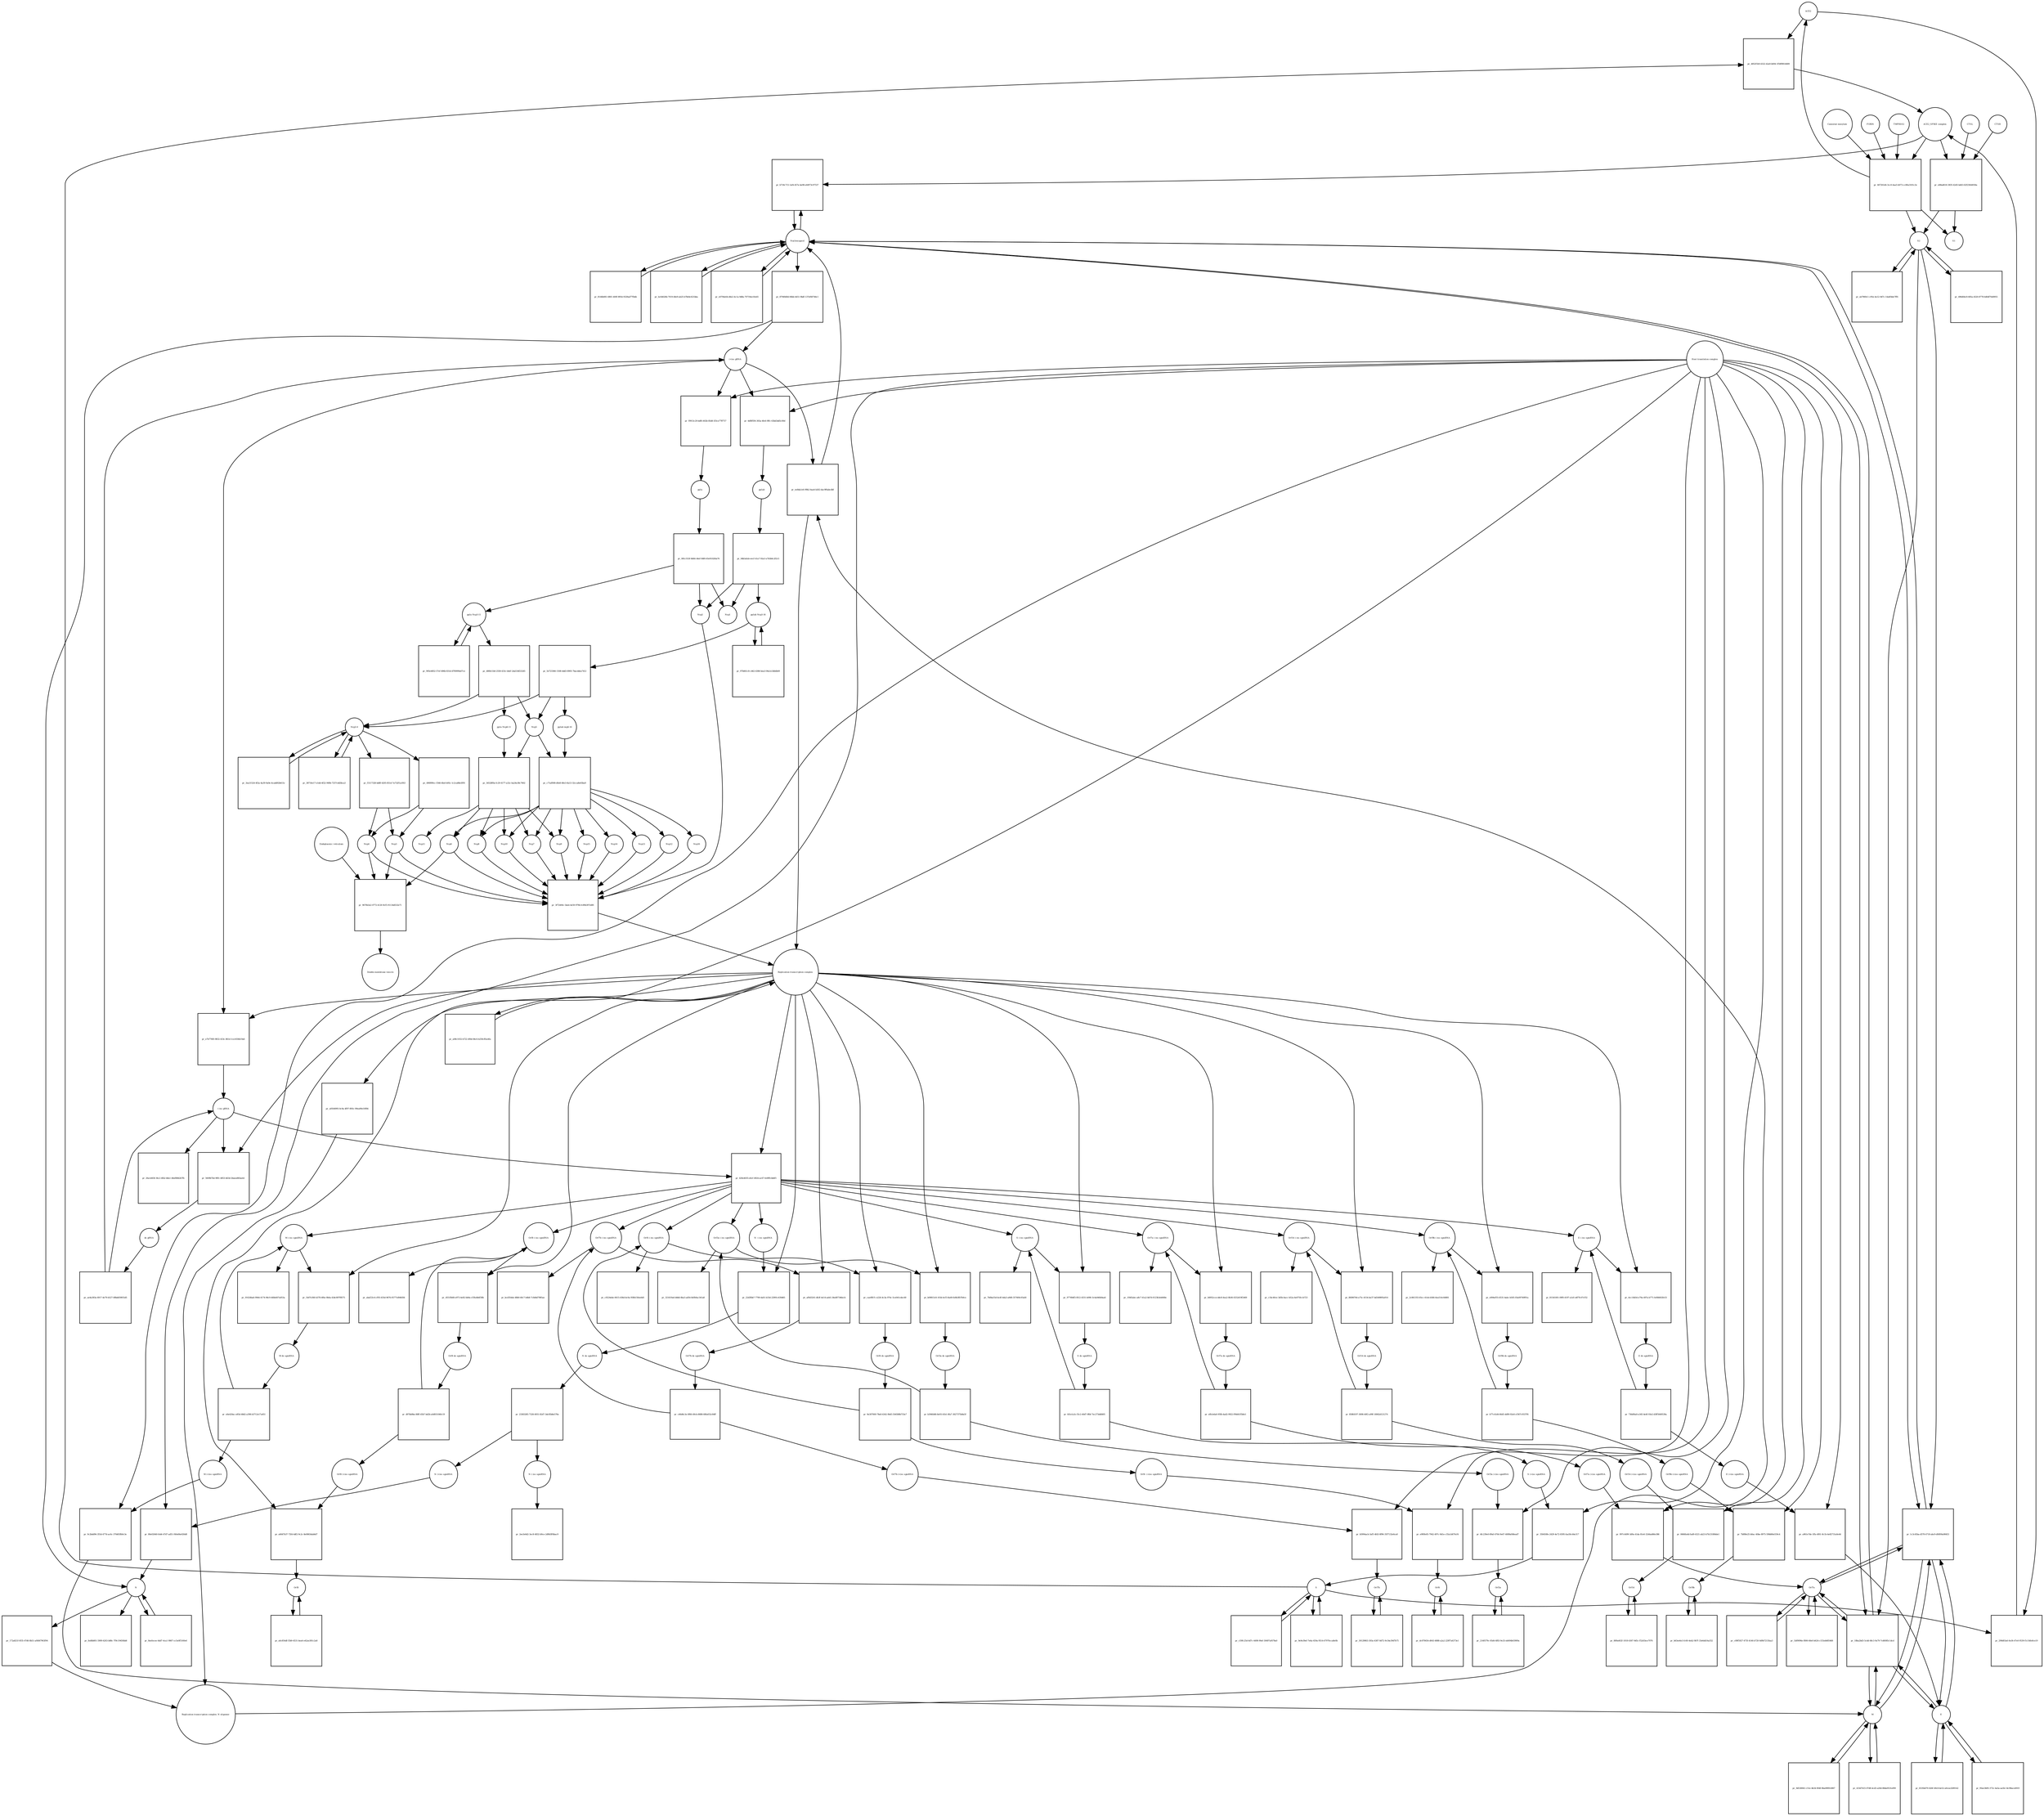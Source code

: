 strict digraph  {
ACE2 [annotation="", bipartite=0, cls=macromolecule, fontsize=4, label=ACE2, shape=circle];
"pr_4852f1b9-4322-42a9-b694-1f58f9814689" [annotation="", bipartite=1, cls=process, fontsize=4, label="pr_4852f1b9-4322-42a9-b694-1f58f9814689", shape=square];
"ACE2_SPIKE complex" [annotation="", bipartite=0, cls=complex, fontsize=4, label="ACE2_SPIKE complex", shape=circle];
S [annotation=urn_miriam_uniprot_P0DTC2, bipartite=0, cls=macromolecule, fontsize=4, label=S, shape=circle];
Nucleocapsid [annotation="urn_miriam_obo.go_GO%3A0019013", bipartite=0, cls=complex, fontsize=4, label=Nucleocapsid, shape=circle];
"pr_b718c715-1af4-457a-be98-efd973c97537" [annotation="", bipartite=1, cls=process, fontsize=4, label="pr_b718c715-1af4-457a-be98-efd973c97537", shape=square];
"pr_e88ad618-3835-42d5-bd43-62f23644936a" [annotation="", bipartite=1, cls=process, fontsize=4, label="pr_e88ad618-3835-42d5-bd43-62f23644936a", shape=square];
S2 [annotation=urn_miriam_interpro_IPR002552, bipartite=0, cls=macromolecule, fontsize=4, label=S2, shape=circle];
CTSB [annotation="", bipartite=0, cls=macromolecule, fontsize=4, label=CTSB, shape=circle];
CTSL [annotation="", bipartite=0, cls=macromolecule, fontsize=4, label=CTSL, shape=circle];
S1 [annotation=urn_miriam_interpro_IPR002551, bipartite=0, cls=macromolecule, fontsize=4, label=S1, shape=circle];
"pr_298d03a6-0e36-47e0-9539-f1c54fe8ce19" [annotation="", bipartite=1, cls=process, fontsize=4, label="pr_298d03a6-0e36-47e0-9539-f1c54fe8ce19", shape=square];
"pr_18ba2bd3-5cdd-48c3-9a79-7cd6085c1dcd" [annotation="", bipartite=1, cls=process, fontsize=4, label="pr_18ba2bd3-5cdd-48c3-9a79-7cd6085c1dcd", shape=square];
E [annotation=urn_miriam_uniprot_P0DTC4, bipartite=0, cls=macromolecule, fontsize=4, label=E, shape=circle];
M [annotation=urn_miriam_uniprot_P0DTC5, bipartite=0, cls=macromolecule, fontsize=4, label=M, shape=circle];
Orf7a [annotation=urn_miriam_uniprot_P0DTC7, bipartite=0, cls=macromolecule, fontsize=4, label=Orf7a, shape=circle];
"pr_87949d0d-06bb-4451-9bdf-137ef60746c1" [annotation="", bipartite=1, cls=process, fontsize=4, label="pr_87949d0d-06bb-4451-9bdf-137ef60746c1", shape=square];
"(+)ss gRNA" [annotation=urn_miriam_refseq_NC_045512, bipartite=0, cls="nucleic acid feature", fontsize=4, label="(+)ss gRNA", shape=circle];
N [annotation=urn_miriam_uniprot_P0DTC9, bipartite=0, cls="macromolecule multimer", fontsize=4, label=N, shape=circle];
"pr_8146b081-6801-400f-8954-9329ad77fb4b" [annotation="", bipartite=1, cls=process, fontsize=4, label="pr_8146b081-6801-400f-8954-9329ad77fb4b", shape=square];
"pr_bc64626b-7019-40e9-ab25-b7b64c621bba" [annotation="", bipartite=1, cls=process, fontsize=4, label="pr_bc64626b-7019-40e9-ab25-b7b64c621bba", shape=square];
"pr_fed6b801-5909-4263-b88c-7f9c19450bb8" [annotation="", bipartite=1, cls=process, fontsize=4, label="pr_fed6b801-5909-4263-b88c-7f9c19450bb8", shape=square];
"pr_8eefecee-4dd7-4ca1-9867-cc5e0f5160e6" [annotation="", bipartite=1, cls=process, fontsize=4, label="pr_8eefecee-4dd7-4ca1-9867-cc5e0f5160e6", shape=square];
"N (+)ss sgmRNA" [annotation=urn_miriam_ncbigene_43740575, bipartite=0, cls="nucleic acid feature", fontsize=4, label="N (+)ss sgmRNA", shape=circle];
"pr_80e02640-feb6-47d7-ad51-f40e84e026d8" [annotation="", bipartite=1, cls=process, fontsize=4, label="pr_80e02640-feb6-47d7-ad51-f40e84e026d8", shape=square];
"Host translation complex" [annotation="urn_miriam_obo.go_GO%3A0070992", bipartite=0, cls=complex, fontsize=4, label="Host translation complex", shape=circle];
"pr_e0704e64-d6e2-4c1a-9d8a-70719ee10e45" [annotation="", bipartite=1, cls=process, fontsize=4, label="pr_e0704e64-d6e2-4c1a-9d8a-70719ee10e45", shape=square];
"pr_667261d4-3cc0-4aa5-b073-cc80a3181c3e" [annotation="", bipartite=1, cls=process, fontsize=4, label="pr_667261d4-3cc0-4aa5-b073-cc80a3181c3e", shape=square];
FURIN [annotation="", bipartite=0, cls=macromolecule, fontsize=4, label=FURIN, shape=circle];
TMPRSS2 [annotation="", bipartite=0, cls=macromolecule, fontsize=4, label=TMPRSS2, shape=circle];
"Camostat mesylate" [annotation="urn_miriam_pubchem.compound_2536", bipartite=0, cls="simple chemical", fontsize=4, label="Camostat mesylate", shape=circle];
"pr_496d64c8-685a-4520-8778-6d0df76d0955" [annotation="", bipartite=1, cls=process, fontsize=4, label="pr_496d64c8-685a-4520-8778-6d0df76d0955", shape=square];
"Replication transcription complex_N oligomer" [annotation="", bipartite=0, cls=complex, fontsize=4, label="Replication transcription complex_N oligomer", shape=circle];
"pr_ee8da1e6-99b2-4aa4-b262-dac9f6abcdbf" [annotation="", bipartite=1, cls=process, fontsize=4, label="pr_ee8da1e6-99b2-4aa4-b262-dac9f6abcdbf", shape=square];
"Replication transcription complex" [annotation="", bipartite=0, cls=complex, fontsize=4, label="Replication transcription complex", shape=circle];
"pr_1c3c45ba-d578-4718-abc9-df4f00a98453" [annotation="", bipartite=1, cls=process, fontsize=4, label="pr_1c3c45ba-d578-4718-abc9-df4f00a98453", shape=square];
"pr_ab7969c1-c95e-4e12-9d7c-14a6f4de7ff6" [annotation="", bipartite=1, cls=process, fontsize=4, label="pr_ab7969c1-c95e-4e12-9d7c-14a6f4de7ff6", shape=square];
"pp1a Nsp3-11" [annotation=urn_miriam_uniprot_P0DTC1, bipartite=0, cls=macromolecule, fontsize=4, label="pp1a Nsp3-11", shape=circle];
"pr_480b11b6-2558-433c-b4ef-2da534f23245" [annotation="", bipartite=1, cls=process, fontsize=4, label="pr_480b11b6-2558-433c-b4ef-2da534f23245", shape=square];
"pp1a Nsp6-11" [annotation=urn_miriam_uniprot_P0DTC1, bipartite=0, cls=macromolecule, fontsize=4, label="pp1a Nsp6-11", shape=circle];
"Nsp3-4" [annotation="urn_miriam_ncbiprotein_YP_009725299|urn_miriam_ncbiprotein_YP_009725300", bipartite=0, cls=macromolecule, fontsize=4, label="Nsp3-4", shape=circle];
Nsp5 [annotation=urn_miriam_ncbiprotein_YP_009725301, bipartite=0, cls="macromolecule multimer", fontsize=4, label=Nsp5, shape=circle];
"Endoplasmic reticulum" [annotation="urn_miriam_obo.go_GO%3A0005783", bipartite=0, cls=complex, fontsize=4, label="Endoplasmic reticulum", shape=circle];
"pr_9670b3e2-0772-4120-9cf5-91134d532e71" [annotation="", bipartite=1, cls=process, fontsize=4, label="pr_9670b3e2-0772-4120-9cf5-91134d532e71", shape=square];
"Double-membrane vesicle" [annotation="urn_miriam_obo.go_GO%3A0039718", bipartite=0, cls=complex, fontsize=4, label="Double-membrane vesicle", shape=circle];
Nsp4 [annotation=urn_miriam_ncbiprotein_YP_009725300, bipartite=0, cls=macromolecule, fontsize=4, label=Nsp4, shape=circle];
Nsp3 [annotation=urn_miriam_ncbiprotein_YP_009725299, bipartite=0, cls=macromolecule, fontsize=4, label=Nsp3, shape=circle];
Nsp6 [annotation=urn_miriam_ncbiprotein_YP_009725302, bipartite=0, cls=macromolecule, fontsize=4, label=Nsp6, shape=circle];
"pr_905e4852-57ef-496b-831d-d7f6999a07ce" [annotation="", bipartite=1, cls=process, fontsize=4, label="pr_905e4852-57ef-496b-831d-d7f6999a07ce", shape=square];
"pr_3ea31524-4f2a-4a39-9a9e-4cadd92b615c" [annotation="", bipartite=1, cls=process, fontsize=4, label="pr_3ea31524-4f2a-4a39-9a9e-4cadd92b615c", shape=square];
"pp1ab Nsp3-16" [annotation=urn_miriam_uniprot_P0DTD1, bipartite=0, cls=macromolecule, fontsize=4, label="pp1ab Nsp3-16", shape=circle];
"pr_97b661c8-c462-4386-bea3-06a1e3db4b69" [annotation="", bipartite=1, cls=process, fontsize=4, label="pr_97b661c8-c462-4386-bea3-06a1e3db4b69", shape=square];
"pr_5e723366-1508-4dd3-8905-7bacddea7412" [annotation="", bipartite=1, cls=process, fontsize=4, label="pr_5e723366-1508-4dd3-8905-7bacddea7412", shape=square];
"pp1ab nsp6-16" [annotation=urn_miriam_uniprot_P0DTD1, bipartite=0, cls=macromolecule, fontsize=4, label="pp1ab nsp6-16", shape=circle];
"pr_9d536941-c51e-4b34-904f-8ba09f814967" [annotation="", bipartite=1, cls=process, fontsize=4, label="pr_9d536941-c51e-4b34-904f-8ba09f814967", shape=square];
"pr_6535b670-626f-49c8-be52-a0cea3289142" [annotation="", bipartite=1, cls=process, fontsize=4, label="pr_6535b670-626f-49c8-be52-a0cea3289142", shape=square];
"pr_9e9e39ef-7e6a-459a-9514-67970cca8e0b" [annotation="", bipartite=1, cls=process, fontsize=4, label="pr_9e9e39ef-7e6a-459a-9514-67970cca8e0b", shape=square];
"pr_433d7415-07d8-4cd3-a20d-88da9531ef09" [annotation="", bipartite=1, cls=process, fontsize=4, label="pr_433d7415-07d8-4cd3-a20d-88da9531ef09", shape=square];
"pr_95ee3b95-373c-4a5a-aa5b-14c98ace4919" [annotation="", bipartite=1, cls=process, fontsize=4, label="pr_95ee3b95-373c-4a5a-aa5b-14c98ace4919", shape=square];
"pr_c59fc25d-6d7c-4498-90ef-30497af478a0" [annotation="", bipartite=1, cls=process, fontsize=4, label="pr_c59fc25d-6d7c-4498-90ef-30497af478a0", shape=square];
"pr_c89f5927-475f-4146-b720-0d9b7215faa3" [annotation="", bipartite=1, cls=process, fontsize=4, label="pr_c89f5927-475f-4146-b720-0d9b7215faa3", shape=square];
Orf6 [annotation=urn_miriam_uniprot_P0DTC6, bipartite=0, cls=macromolecule, fontsize=4, label=Orf6, shape=circle];
"pr_dc678454-d043-4888-a2a2-229f7a4373e1" [annotation="", bipartite=1, cls=process, fontsize=4, label="pr_dc678454-d043-4888-a2a2-229f7a4373e1", shape=square];
Orf3a [annotation=urn_miriam_uniprot_P0DTC3, bipartite=0, cls=macromolecule, fontsize=4, label=Orf3a, shape=circle];
"pr_2140579c-05d4-4f83-9e33-eb004b03909a" [annotation="", bipartite=1, cls=process, fontsize=4, label="pr_2140579c-05d4-4f83-9e33-eb004b03909a", shape=square];
Orf8 [annotation=urn_miriam_uniprot_P0DTC8, bipartite=0, cls=macromolecule, fontsize=4, label=Orf8, shape=circle];
"pr_a6c854df-f3b9-4531-bea4-e42ae381c2a8" [annotation="", bipartite=1, cls=process, fontsize=4, label="pr_a6c854df-f3b9-4531-bea4-e42ae381c2a8", shape=square];
Orf9b [annotation=urn_miriam_uniprot_P0DTD2, bipartite=0, cls=macromolecule, fontsize=4, label=Orf9b, shape=circle];
"pr_b63ee6e3-fc60-4eb2-9b7f-33e6dd14a552" [annotation="", bipartite=1, cls=process, fontsize=4, label="pr_b63ee6e3-fc60-4eb2-9b7f-33e6dd14a552", shape=square];
Orf14 [annotation=urn_miriam_uniprot_P0DTD3, bipartite=0, cls=macromolecule, fontsize=4, label=Orf14, shape=circle];
"pr_889a402f-1018-4367-9d5c-f52d1bce7076" [annotation="", bipartite=1, cls=process, fontsize=4, label="pr_889a402f-1018-4367-9d5c-f52d1bce7076", shape=square];
Orf7b [annotation=urn_miriam_uniprot_P0DTD8, bipartite=0, cls=macromolecule, fontsize=4, label=Orf7b, shape=circle];
"pr_30129863-303a-4387-8d72-9c54e39d7b75" [annotation="", bipartite=1, cls=process, fontsize=4, label="pr_30129863-303a-4387-8d72-9c54e39d7b75", shape=square];
"pr_1bf9096e-f806-40e0-b624-c155eb685468" [annotation="", bipartite=1, cls=process, fontsize=4, label="pr_1bf9096e-f806-40e0-b624-c155eb685468", shape=square];
"M (+)ss sgmRNA" [annotation="", bipartite=0, cls="nucleic acid feature", fontsize=4, label="M (+)ss sgmRNA", shape=circle];
"pr_9c2bdd94-355d-477d-ac6c-370d03fb0c3e" [annotation="", bipartite=1, cls=process, fontsize=4, label="pr_9c2bdd94-355d-477d-ac6c-370d03fb0c3e", shape=square];
"E (+)ss sgmRNA" [annotation="", bipartite=0, cls="nucleic acid feature", fontsize=4, label="E (+)ss sgmRNA", shape=circle];
"pr_a961e7de-1ffa-4f61-8c1b-4e82731a0e44" [annotation="", bipartite=1, cls=process, fontsize=4, label="pr_a961e7de-1ffa-4f61-8c1b-4e82731a0e44", shape=square];
"S (+)ss sgmRNA" [annotation="", bipartite=0, cls="nucleic acid feature", fontsize=4, label="S (+)ss sgmRNA", shape=circle];
"pr_350450fe-2429-4e72-8395-faa50c44e317" [annotation="", bipartite=1, cls=process, fontsize=4, label="pr_350450fe-2429-4e72-8395-faa50c44e317", shape=square];
"Orf7a (+)ss sgmRNA" [annotation="", bipartite=0, cls="nucleic acid feature", fontsize=4, label="Orf7a (+)ss sgmRNA", shape=circle];
"pr_997c4499-3d9a-41da-81e6-3244ad66e386" [annotation="", bipartite=1, cls=process, fontsize=4, label="pr_997c4499-3d9a-41da-81e6-3244ad66e386", shape=square];
"Orf6  (+)ss sgmRNA" [annotation="", bipartite=0, cls="nucleic acid feature", fontsize=4, label="Orf6  (+)ss sgmRNA", shape=circle];
"pr_e9f0fe05-7942-497c-9d1e-c55a1d470cf4" [annotation="", bipartite=1, cls=process, fontsize=4, label="pr_e9f0fe05-7942-497c-9d1e-c55a1d470cf4", shape=square];
"Orf3a (+)ss sgmRNA" [annotation="", bipartite=0, cls="nucleic acid feature", fontsize=4, label="Orf3a (+)ss sgmRNA", shape=circle];
"pr_4fc239e0-89af-4764-9e47-4089af48ead7" [annotation="", bipartite=1, cls=process, fontsize=4, label="pr_4fc239e0-89af-4764-9e47-4089af48ead7", shape=square];
"Orf8 (+)ss sgmRNA" [annotation="", bipartite=0, cls="nucleic acid feature", fontsize=4, label="Orf8 (+)ss sgmRNA", shape=circle];
"pr_a6647b37-72fd-4df2-9c2c-8e0863dab6d7" [annotation="", bipartite=1, cls=process, fontsize=4, label="pr_a6647b37-72fd-4df2-9c2c-8e0863dab6d7", shape=square];
"Orf9b (+)ss sgmRNA" [annotation="", bipartite=0, cls="nucleic acid feature", fontsize=4, label="Orf9b (+)ss sgmRNA", shape=circle];
"pr_7bf88e25-b0ac-40be-8975-598d66e559c4" [annotation="", bipartite=1, cls=process, fontsize=4, label="pr_7bf88e25-b0ac-40be-8975-598d66e559c4", shape=square];
"Orf14 (+)ss sgmRNA" [annotation="", bipartite=0, cls="nucleic acid feature", fontsize=4, label="Orf14 (+)ss sgmRNA", shape=circle];
"pr_0666fa4d-fad9-4321-ab23-b7b131884de1" [annotation="", bipartite=1, cls=process, fontsize=4, label="pr_0666fa4d-fad9-4321-ab23-b7b131884de1", shape=square];
"Orf7b (+)ss sgmRNA" [annotation="", bipartite=0, cls="nucleic acid feature", fontsize=4, label="Orf7b (+)ss sgmRNA", shape=circle];
"pr_b5994acb-3af5-4fd3-8f96-35f7132e6ca0" [annotation="", bipartite=1, cls=process, fontsize=4, label="pr_b5994acb-3af5-4fd3-8f96-35f7132e6ca0", shape=square];
"(-)ss gRNA" [annotation=urn_miriam_refseq_NC_045512, bipartite=0, cls="nucleic acid feature", fontsize=4, label="(-)ss gRNA", shape=circle];
"pr_26a1d458-36c2-4fb2-b8a1-46ef8842b7fb" [annotation="", bipartite=1, cls=process, fontsize=4, label="pr_26a1d458-36c2-4fb2-b8a1-46ef8842b7fb", shape=square];
"pr_172a821f-0f35-47d6-8b51-af4847963f94" [annotation="", bipartite=1, cls=process, fontsize=4, label="pr_172a821f-0f35-47d6-8b51-af4847963f94", shape=square];
"pr_e7b776f0-9832-433c-861d-1ce1656b19a6" [annotation="", bipartite=1, cls=process, fontsize=4, label="pr_e7b776f0-9832-433c-861d-1ce1656b19a6", shape=square];
"M (-)ss sgmRNA" [annotation=urn_miriam_ncbigene_43740571, bipartite=0, cls="nucleic acid feature", fontsize=4, label="M (-)ss sgmRNA", shape=circle];
"pr_91624ba6-9944-4174-96c9-468e607a053a" [annotation="", bipartite=1, cls=process, fontsize=4, label="pr_91624ba6-9944-4174-96c9-468e607a053a", shape=square];
"E (-)ss sgmRNA" [annotation=urn_miriam_ncbigene_43740570, bipartite=0, cls="nucleic acid feature", fontsize=4, label="E (-)ss sgmRNA", shape=circle];
"pr_81541001-09f0-4197-a1ef-e4f7fc07cf52" [annotation="", bipartite=1, cls=process, fontsize=4, label="pr_81541001-09f0-4197-a1ef-e4f7fc07cf52", shape=square];
"S (-)ss sgmRNA" [annotation="", bipartite=0, cls="nucleic acid feature", fontsize=4, label="S (-)ss sgmRNA", shape=circle];
"pr_7b0ba55d-bcdf-4da3-a968-357400c93afd" [annotation="", bipartite=1, cls=process, fontsize=4, label="pr_7b0ba55d-bcdf-4da3-a968-357400c93afd", shape=square];
"Orf7a (-)ss sgmRNA" [annotation="", bipartite=0, cls="nucleic acid feature", fontsize=4, label="Orf7a (-)ss sgmRNA", shape=circle];
"pr_1f465abc-a8c7-41a2-bb7d-0123b3eb068e" [annotation="", bipartite=1, cls=process, fontsize=4, label="pr_1f465abc-a8c7-41a2-bb7d-0123b3eb068e", shape=square];
"Orf6 (-)ss sgmRNA" [annotation="", bipartite=0, cls="nucleic acid feature", fontsize=4, label="Orf6 (-)ss sgmRNA", shape=circle];
"pr_c9224ebe-0615-436d-bc0a-958b150ee6d1" [annotation="", bipartite=1, cls=process, fontsize=4, label="pr_c9224ebe-0615-436d-bc0a-958b150ee6d1", shape=square];
"Orf3a (-)ss sgmRNA" [annotation="", bipartite=0, cls="nucleic acid feature", fontsize=4, label="Orf3a (-)ss sgmRNA", shape=circle];
"pr_321619a6-b8dd-4ba3-ad54-8efb9ac341a8" [annotation="", bipartite=1, cls=process, fontsize=4, label="pr_321619a6-b8dd-4ba3-ad54-8efb9ac341a8", shape=square];
"Orf8 (-)ss sgmRNA" [annotation="", bipartite=0, cls="nucleic acid feature", fontsize=4, label="Orf8 (-)ss sgmRNA", shape=circle];
"pr_abaf23c4-cf93-435d-9676-05771d94fd56" [annotation="", bipartite=1, cls=process, fontsize=4, label="pr_abaf23c4-cf93-435d-9676-05771d94fd56", shape=square];
"Orf9b (-)ss sgmRNA" [annotation="", bipartite=0, cls="nucleic acid feature", fontsize=4, label="Orf9b (-)ss sgmRNA", shape=circle];
"pr_2c861355-65cc-41eb-b566-6ea514c64881" [annotation="", bipartite=1, cls=process, fontsize=4, label="pr_2c861355-65cc-41eb-b566-6ea514c64881", shape=square];
"Orf14 (-)ss sgmRNA" [annotation="", bipartite=0, cls="nucleic acid feature", fontsize=4, label="Orf14 (-)ss sgmRNA", shape=circle];
"pr_c1bc40ce-3d5b-4acc-b52a-6e075fccb723" [annotation="", bipartite=1, cls=process, fontsize=4, label="pr_c1bc40ce-3d5b-4acc-b52a-6e075fccb723", shape=square];
"Orf7b (-)ss sgmRNA" [annotation="", bipartite=0, cls="nucleic acid feature", fontsize=4, label="Orf7b (-)ss sgmRNA", shape=circle];
"pr_bcd354de-48b9-40c7-b4b8-7c8d4d7985ae" [annotation="", bipartite=1, cls=process, fontsize=4, label="pr_bcd354de-48b9-40c7-b4b8-7c8d4d7985ae", shape=square];
"pr_5609b7b4-9f81-4853-b63d-2baea883aeb1" [annotation="", bipartite=1, cls=process, fontsize=4, label="pr_5609b7b4-9f81-4853-b63d-2baea883aeb1", shape=square];
"ds gRNA" [annotation=urn_miriam_refseq_NC_045512, bipartite=0, cls="nucleic acid feature", fontsize=4, label="ds gRNA", shape=circle];
"pr_1b07e360-b378-4f6e-9b0a-43dc897f8575" [annotation="", bipartite=1, cls=process, fontsize=4, label="pr_1b07e360-b378-4f6e-9b0a-43dc897f8575", shape=square];
"M ds sgmRNA" [annotation="", bipartite=0, cls="nucleic acid feature", fontsize=4, label="M ds sgmRNA", shape=circle];
"pr_4cc14b54-e79a-497a-b771-fef66602fe53" [annotation="", bipartite=1, cls=process, fontsize=4, label="pr_4cc14b54-e79a-497a-b771-fef66602fe53", shape=square];
"E ds sgmRNA" [annotation="", bipartite=0, cls="nucleic acid feature", fontsize=4, label="E ds sgmRNA", shape=circle];
"pr_97749df3-f612-4331-b090-3c4a046b9aa6" [annotation="", bipartite=1, cls=process, fontsize=4, label="pr_97749df3-f612-4331-b090-3c4a046b9aa6", shape=square];
"S ds sgmRNA" [annotation="", bipartite=0, cls="nucleic acid feature", fontsize=4, label="S ds sgmRNA", shape=circle];
"pr_0d952cce-ddc8-4ea2-8b36-0252d19f2469" [annotation="", bipartite=1, cls=process, fontsize=4, label="pr_0d952cce-ddc8-4ea2-8b36-0252d19f2469", shape=square];
"Orf7a ds sgmRNA" [annotation="", bipartite=0, cls="nucleic acid feature", fontsize=4, label="Orf7a ds sgmRNA", shape=circle];
"pr_cae0fb7c-e226-4c3a-974c-5ce041cdec60" [annotation="", bipartite=1, cls=process, fontsize=4, label="pr_cae0fb7c-e226-4c3a-974c-5ce041cdec60", shape=square];
"Orf6 ds sgmRNA" [annotation="", bipartite=0, cls="nucleic acid feature", fontsize=4, label="Orf6 ds sgmRNA", shape=circle];
"pr_b09815c8-103d-4cf3-8a49-fe8b3fb7b9ce" [annotation="", bipartite=1, cls=process, fontsize=4, label="pr_b09815c8-103d-4cf3-8a49-fe8b3fb7b9ce", shape=square];
"Orf3a ds sgmRNA" [annotation="", bipartite=0, cls="nucleic acid feature", fontsize=4, label="Orf3a ds sgmRNA", shape=circle];
"pr_4551fb68-e973-4e82-bb9a-cf3fa4b6f38b" [annotation="", bipartite=1, cls=process, fontsize=4, label="pr_4551fb68-e973-4e82-bb9a-cf3fa4b6f38b", shape=square];
"Orf8 ds sgmRNA" [annotation="", bipartite=0, cls="nucleic acid feature", fontsize=4, label="Orf8 ds sgmRNA", shape=circle];
"pr_e094ef55-6531-4abc-b505-03a09749f91a" [annotation="", bipartite=1, cls=process, fontsize=4, label="pr_e094ef55-6531-4abc-b505-03a09749f91a", shape=square];
"Orf9b ds sgmRNA" [annotation="", bipartite=0, cls="nucleic acid feature", fontsize=4, label="Orf9b ds sgmRNA", shape=circle];
"pr_8fd96764-a75c-4154-be37-bd349895a914" [annotation="", bipartite=1, cls=process, fontsize=4, label="pr_8fd96764-a75c-4154-be37-bd349895a914", shape=square];
"Orf14 ds sgmRNA" [annotation="", bipartite=0, cls="nucleic acid feature", fontsize=4, label="Orf14 ds sgmRNA", shape=circle];
"pr_af0d3241-db3f-4e14-aeb5-34ed07346ecb" [annotation="", bipartite=1, cls=process, fontsize=4, label="pr_af0d3241-db3f-4e14-aeb5-34ed07346ecb", shape=square];
"Orf7b ds sgmRNA" [annotation="", bipartite=0, cls="nucleic acid feature", fontsize=4, label="Orf7b ds sgmRNA", shape=circle];
"pr_ae4a383a-6917-4e79-b527-08bdd59055d5" [annotation="", bipartite=1, cls=process, fontsize=4, label="pr_ae4a383a-6917-4e79-b527-08bdd59055d5", shape=square];
"pr_e0e420ac-e85d-48d2-a398-b3712e17a451" [annotation="", bipartite=1, cls=process, fontsize=4, label="pr_e0e420ac-e85d-48d2-a398-b3712e17a451", shape=square];
"pr_736df4a0-e345-4e4f-93e2-d3ff5649539a" [annotation="", bipartite=1, cls=process, fontsize=4, label="pr_736df4a0-e345-4e4f-93e2-d3ff5649539a", shape=square];
"pr_fd1e1a3c-f3c2-40d7-9fbf-7ec273ddfd05" [annotation="", bipartite=1, cls=process, fontsize=4, label="pr_fd1e1a3c-f3c2-40d7-9fbf-7ec273ddfd05", shape=square];
"pr_efb1e6a0-95fb-4ad2-9922-f90d41f5bfe1" [annotation="", bipartite=1, cls=process, fontsize=4, label="pr_efb1e6a0-95fb-4ad2-9922-f90d41f5bfe1", shape=square];
"pr_9e307069-78e8-4342-9b45-504588b733e7" [annotation="", bipartite=1, cls=process, fontsize=4, label="pr_9e307069-78e8-4342-9b45-504588b733e7", shape=square];
"pr_b394fd48-8e93-41b1-8fa7-3627375b8a5f" [annotation="", bipartite=1, cls=process, fontsize=4, label="pr_b394fd48-8e93-41b1-8fa7-3627375b8a5f", shape=square];
"pr_d97bb9be-88ff-45b7-bd2b-a0d931040c19" [annotation="", bipartite=1, cls=process, fontsize=4, label="pr_d97bb9be-88ff-45b7-bd2b-a0d931040c19", shape=square];
"pr_b77c41d4-66d5-4d99-92e0-cf367c9337f6" [annotation="", bipartite=1, cls=process, fontsize=4, label="pr_b77c41d4-66d5-4d99-92e0-cf367c9337f6", shape=square];
"pr_858fd197-3698-40f2-a99f-18062d121274" [annotation="", bipartite=1, cls=process, fontsize=4, label="pr_858fd197-3698-40f2-a99f-18062d121274", shape=square];
"pr_c46d6c3e-0f66-49cb-8688-68fa652c84ff" [annotation="", bipartite=1, cls=process, fontsize=4, label="pr_c46d6c3e-0f66-49cb-8688-68fa652c84ff", shape=square];
"N  (-)ss sgmRNA" [annotation=urn_miriam_ncbigene_43740575, bipartite=0, cls="nucleic acid feature", fontsize=4, label="N  (-)ss sgmRNA", shape=circle];
"pr_22d3fbb7-7799-4a01-b33d-22991c439d65" [annotation="", bipartite=1, cls=process, fontsize=4, label="pr_22d3fbb7-7799-4a01-b33d-22991c439d65", shape=square];
"N ds sgmRNA" [annotation="", bipartite=0, cls="nucleic acid feature", fontsize=4, label="N ds sgmRNA", shape=circle];
"pr_23383285-7328-4931-82d7-3dc85b8e576e" [annotation="", bipartite=1, cls=process, fontsize=4, label="pr_23383285-7328-4931-82d7-3dc85b8e576e", shape=square];
"N (-)ss sgmRNA" [annotation="", bipartite=0, cls="nucleic acid feature", fontsize=4, label="N (-)ss sgmRNA", shape=circle];
pp1ab [annotation=urn_miriam_uniprot_P0DTD1, bipartite=0, cls=macromolecule, fontsize=4, label=pp1ab, shape=circle];
"pr_9db3afab-eecf-41a7-92a3-a7b5b6c2f2c5" [annotation="", bipartite=1, cls=process, fontsize=4, label="pr_9db3afab-eecf-41a7-92a3-a7b5b6c2f2c5", shape=square];
Nsp2 [annotation=urn_miriam_ncbiprotein_YP_009725298, bipartite=0, cls=macromolecule, fontsize=4, label=Nsp2, shape=circle];
Nsp1 [annotation=urn_miriam_ncbiprotein_YP_009725297, bipartite=0, cls=macromolecule, fontsize=4, label=Nsp1, shape=circle];
pp1a [annotation=urn_miriam_uniprot_P0DTC1, bipartite=0, cls=macromolecule, fontsize=4, label=pp1a, shape=circle];
"pr_081c553f-8d64-44ef-84f6-65e9102fda76" [annotation="", bipartite=1, cls=process, fontsize=4, label="pr_081c553f-8d64-44ef-84f6-65e9102fda76", shape=square];
"pr_38716e17-e1dd-4f22-949b-7257cdd3bca3" [annotation="", bipartite=1, cls=process, fontsize=4, label="pr_38716e17-e1dd-4f22-949b-7257cdd3bca3", shape=square];
"pr_f3117328-bd8f-4205-851d-7a732f1a1f63" [annotation="", bipartite=1, cls=process, fontsize=4, label="pr_f3117328-bd8f-4205-851d-7a732f1a1f63", shape=square];
"pr_496999cc-f346-4fa0-b95c-1c2ca88e5f95" [annotation="", bipartite=1, cls=process, fontsize=4, label="pr_496999cc-f346-4fa0-b95c-1c2ca88e5f95", shape=square];
"pr_56528f0a-fc29-4177-a32c-ba24e38c7602" [annotation="", bipartite=1, cls=process, fontsize=4, label="pr_56528f0a-fc29-4177-a32c-ba24e38c7602", shape=square];
Nsp7 [annotation=urn_miriam_ncbiprotein_YP_009725303, bipartite=0, cls=macromolecule, fontsize=4, label=Nsp7, shape=circle];
Nsp8 [annotation=urn_miriam_ncbiprotein_YP_009725304, bipartite=0, cls=macromolecule, fontsize=4, label=Nsp8, shape=circle];
Nsp9 [annotation=urn_miriam_ncbiprotein_YP_009725305, bipartite=0, cls=macromolecule, fontsize=4, label=Nsp9, shape=circle];
Nsp10 [annotation=urn_miriam_ncbiprotein_YP_009725306, bipartite=0, cls=macromolecule, fontsize=4, label=Nsp10, shape=circle];
Nsp11 [annotation=urn_miriam_ncbiprotein_YP_009725312, bipartite=0, cls=macromolecule, fontsize=4, label=Nsp11, shape=circle];
"pr_c71af008-d0e8-40e3-8a13-32cca8e65ba9" [annotation="", bipartite=1, cls=process, fontsize=4, label="pr_c71af008-d0e8-40e3-8a13-32cca8e65ba9", shape=square];
Nsp13 [annotation=urn_miriam_ncbiprotein_YP_009725308, bipartite=0, cls=macromolecule, fontsize=4, label=Nsp13, shape=circle];
Nsp12 [annotation=urn_miriam_ncbiprotein_YP_009725307, bipartite=0, cls=macromolecule, fontsize=4, label=Nsp12, shape=circle];
Nsp16 [annotation=urn_miriam_ncbiprotein_YP_009725311, bipartite=0, cls=macromolecule, fontsize=4, label=Nsp16, shape=circle];
Nsp15 [annotation=urn_miriam_ncbiprotein_YP_009725310, bipartite=0, cls=macromolecule, fontsize=4, label=Nsp15, shape=circle];
Nsp14 [annotation=urn_miriam_ncbiprotein_YP_009725309, bipartite=0, cls=macromolecule, fontsize=4, label=Nsp14, shape=circle];
"pr_3f72400c-5da4-4e59-979b-fc89b397e6f6" [annotation="", bipartite=1, cls=process, fontsize=4, label="pr_3f72400c-5da4-4e59-979b-fc89b397e6f6", shape=square];
"pr_f9913c29-bdf6-402b-85d8-5f3ce77ff757" [annotation="", bipartite=1, cls=process, fontsize=4, label="pr_f9913c29-bdf6-402b-85d8-5f3ce77ff757", shape=square];
"pr_4df8f5f4-365a-4fe6-9ffc-63bd3dd5c00d" [annotation="", bipartite=1, cls=process, fontsize=4, label="pr_4df8f5f4-365a-4fe6-9ffc-63bd3dd5c00d", shape=square];
"pr_2ee3e6d2-3ec8-4832-b9ce-2d9b5ff4bac9" [annotation="", bipartite=1, cls=process, fontsize=4, label="pr_2ee3e6d2-3ec8-4832-b9ce-2d9b5ff4bac9", shape=square];
"pr_a08c1032-b722-4f6d-84c6-b250cffee4fa" [annotation="", bipartite=1, cls=process, fontsize=4, label="pr_a08c1032-b722-4f6d-84c6-b250cffee4fa", shape=square];
"pr_a0504995-0c9a-4f97-893c-99ea90e10f84" [annotation="", bipartite=1, cls=process, fontsize=4, label="pr_a0504995-0c9a-4f97-893c-99ea90e10f84", shape=square];
"pr_420e4035-e6cf-4924-ac67-fe0fffcbb6f1" [annotation="", bipartite=1, cls=process, fontsize=4, label="pr_420e4035-e6cf-4924-ac67-fe0fffcbb6f1", shape=square];
ACE2 -> "pr_4852f1b9-4322-42a9-b694-1f58f9814689"  [annotation="", interaction_type=consumption];
ACE2 -> "pr_298d03a6-0e36-47e0-9539-f1c54fe8ce19"  [annotation="", interaction_type=consumption];
"pr_4852f1b9-4322-42a9-b694-1f58f9814689" -> "ACE2_SPIKE complex"  [annotation="", interaction_type=production];
"ACE2_SPIKE complex" -> "pr_b718c715-1af4-457a-be98-efd973c97537"  [annotation="urn_miriam_pubmed_32142651|urn_miriam_pubmed_32094589|urn_miriam_taxonomy_2697049", interaction_type=stimulation];
"ACE2_SPIKE complex" -> "pr_e88ad618-3835-42d5-bd43-62f23644936a"  [annotation="", interaction_type=consumption];
"ACE2_SPIKE complex" -> "pr_667261d4-3cc0-4aa5-b073-cc80a3181c3e"  [annotation="", interaction_type=consumption];
S -> "pr_4852f1b9-4322-42a9-b694-1f58f9814689"  [annotation="", interaction_type=consumption];
S -> "pr_298d03a6-0e36-47e0-9539-f1c54fe8ce19"  [annotation="", interaction_type=consumption];
S -> "pr_9e9e39ef-7e6a-459a-9514-67970cca8e0b"  [annotation="", interaction_type=consumption];
S -> "pr_c59fc25d-6d7c-4498-90ef-30497af478a0"  [annotation="", interaction_type=consumption];
Nucleocapsid -> "pr_b718c715-1af4-457a-be98-efd973c97537"  [annotation="", interaction_type=consumption];
Nucleocapsid -> "pr_18ba2bd3-5cdd-48c3-9a79-7cd6085c1dcd"  [annotation="", interaction_type=consumption];
Nucleocapsid -> "pr_87949d0d-06bb-4451-9bdf-137ef60746c1"  [annotation="", interaction_type=consumption];
Nucleocapsid -> "pr_8146b081-6801-400f-8954-9329ad77fb4b"  [annotation="", interaction_type=consumption];
Nucleocapsid -> "pr_bc64626b-7019-40e9-ab25-b7b64c621bba"  [annotation="", interaction_type=consumption];
Nucleocapsid -> "pr_e0704e64-d6e2-4c1a-9d8a-70719ee10e45"  [annotation="", interaction_type=consumption];
Nucleocapsid -> "pr_1c3c45ba-d578-4718-abc9-df4f00a98453"  [annotation="", interaction_type=consumption];
"pr_b718c715-1af4-457a-be98-efd973c97537" -> Nucleocapsid  [annotation="", interaction_type=production];
"pr_e88ad618-3835-42d5-bd43-62f23644936a" -> S2  [annotation="", interaction_type=production];
"pr_e88ad618-3835-42d5-bd43-62f23644936a" -> S1  [annotation="", interaction_type=production];
S2 -> "pr_18ba2bd3-5cdd-48c3-9a79-7cd6085c1dcd"  [annotation="urn_miriam_pubmed_32142651|urn_miriam_pubmed_32094589|urn_miriam_pubmed_32047258|urn_miriam_taxonomy_2697049", interaction_type=stimulation];
S2 -> "pr_496d64c8-685a-4520-8778-6d0df76d0955"  [annotation="", interaction_type=consumption];
S2 -> "pr_1c3c45ba-d578-4718-abc9-df4f00a98453"  [annotation="urn_miriam_pubmed_32142651|urn_miriam_pubmed_32047258|urn_miriam_taxonomy_2697049", interaction_type=stimulation];
S2 -> "pr_ab7969c1-c95e-4e12-9d7c-14a6f4de7ff6"  [annotation="", interaction_type=consumption];
CTSB -> "pr_e88ad618-3835-42d5-bd43-62f23644936a"  [annotation="urn_miriam_pubmed_32142651|urn_miriam_taxonomy_2697049", interaction_type=catalysis];
CTSL -> "pr_e88ad618-3835-42d5-bd43-62f23644936a"  [annotation="urn_miriam_pubmed_32142651|urn_miriam_taxonomy_2697049", interaction_type=catalysis];
"pr_298d03a6-0e36-47e0-9539-f1c54fe8ce19" -> "ACE2_SPIKE complex"  [annotation="", interaction_type=production];
"pr_18ba2bd3-5cdd-48c3-9a79-7cd6085c1dcd" -> Nucleocapsid  [annotation="", interaction_type=production];
"pr_18ba2bd3-5cdd-48c3-9a79-7cd6085c1dcd" -> E  [annotation="", interaction_type=production];
"pr_18ba2bd3-5cdd-48c3-9a79-7cd6085c1dcd" -> M  [annotation="", interaction_type=production];
"pr_18ba2bd3-5cdd-48c3-9a79-7cd6085c1dcd" -> Orf7a  [annotation="", interaction_type=production];
E -> "pr_18ba2bd3-5cdd-48c3-9a79-7cd6085c1dcd"  [annotation="", interaction_type=consumption];
E -> "pr_1c3c45ba-d578-4718-abc9-df4f00a98453"  [annotation="", interaction_type=consumption];
E -> "pr_6535b670-626f-49c8-be52-a0cea3289142"  [annotation="", interaction_type=consumption];
E -> "pr_95ee3b95-373c-4a5a-aa5b-14c98ace4919"  [annotation="", interaction_type=consumption];
M -> "pr_18ba2bd3-5cdd-48c3-9a79-7cd6085c1dcd"  [annotation="", interaction_type=consumption];
M -> "pr_1c3c45ba-d578-4718-abc9-df4f00a98453"  [annotation="", interaction_type=consumption];
M -> "pr_9d536941-c51e-4b34-904f-8ba09f814967"  [annotation="", interaction_type=consumption];
M -> "pr_433d7415-07d8-4cd3-a20d-88da9531ef09"  [annotation="", interaction_type=consumption];
Orf7a -> "pr_18ba2bd3-5cdd-48c3-9a79-7cd6085c1dcd"  [annotation="", interaction_type=consumption];
Orf7a -> "pr_1c3c45ba-d578-4718-abc9-df4f00a98453"  [annotation="", interaction_type=consumption];
Orf7a -> "pr_c89f5927-475f-4146-b720-0d9b7215faa3"  [annotation="", interaction_type=consumption];
Orf7a -> "pr_1bf9096e-f806-40e0-b624-c155eb685468"  [annotation="", interaction_type=consumption];
"pr_87949d0d-06bb-4451-9bdf-137ef60746c1" -> "(+)ss gRNA"  [annotation="", interaction_type=production];
"pr_87949d0d-06bb-4451-9bdf-137ef60746c1" -> N  [annotation="", interaction_type=production];
"(+)ss gRNA" -> "pr_ee8da1e6-99b2-4aa4-b262-dac9f6abcdbf"  [annotation="", interaction_type=consumption];
"(+)ss gRNA" -> "pr_e7b776f0-9832-433c-861d-1ce1656b19a6"  [annotation="", interaction_type=consumption];
"(+)ss gRNA" -> "pr_f9913c29-bdf6-402b-85d8-5f3ce77ff757"  [annotation="", interaction_type=consumption];
"(+)ss gRNA" -> "pr_4df8f5f4-365a-4fe6-9ffc-63bd3dd5c00d"  [annotation="", interaction_type=consumption];
N -> "pr_fed6b801-5909-4263-b88c-7f9c19450bb8"  [annotation="", interaction_type=consumption];
N -> "pr_8eefecee-4dd7-4ca1-9867-cc5e0f5160e6"  [annotation="", interaction_type=consumption];
N -> "pr_172a821f-0f35-47d6-8b51-af4847963f94"  [annotation="", interaction_type=consumption];
"pr_8146b081-6801-400f-8954-9329ad77fb4b" -> Nucleocapsid  [annotation="", interaction_type=production];
"pr_bc64626b-7019-40e9-ab25-b7b64c621bba" -> Nucleocapsid  [annotation="", interaction_type=production];
"pr_8eefecee-4dd7-4ca1-9867-cc5e0f5160e6" -> N  [annotation="", interaction_type=production];
"N (+)ss sgmRNA" -> "pr_80e02640-feb6-47d7-ad51-f40e84e026d8"  [annotation="", interaction_type=consumption];
"pr_80e02640-feb6-47d7-ad51-f40e84e026d8" -> N  [annotation="", interaction_type=production];
"Host translation complex" -> "pr_80e02640-feb6-47d7-ad51-f40e84e026d8"  [annotation="", interaction_type="necessary stimulation"];
"Host translation complex" -> "pr_9c2bdd94-355d-477d-ac6c-370d03fb0c3e"  [annotation="urn_miriam_pubmed_31226023|urn_miriam_pubmed_27712623", interaction_type="necessary stimulation"];
"Host translation complex" -> "pr_a961e7de-1ffa-4f61-8c1b-4e82731a0e44"  [annotation="urn_miriam_pubmed_31226023|urn_miriam_pubmed_27712623", interaction_type="necessary stimulation"];
"Host translation complex" -> "pr_350450fe-2429-4e72-8395-faa50c44e317"  [annotation="urn_miriam_pubmed_31226023|urn_miriam_pubmed_27712623", interaction_type="necessary stimulation"];
"Host translation complex" -> "pr_997c4499-3d9a-41da-81e6-3244ad66e386"  [annotation="urn_miriam_pubmed_31226023|urn_miriam_pubmed_27712623", interaction_type="necessary stimulation"];
"Host translation complex" -> "pr_e9f0fe05-7942-497c-9d1e-c55a1d470cf4"  [annotation="urn_miriam_pubmed_31226023|urn_miriam_pubmed_27712623", interaction_type="necessary stimulation"];
"Host translation complex" -> "pr_4fc239e0-89af-4764-9e47-4089af48ead7"  [annotation="urn_miriam_pubmed_31226023|urn_miriam_pubmed_27712623", interaction_type="necessary stimulation"];
"Host translation complex" -> "pr_a6647b37-72fd-4df2-9c2c-8e0863dab6d7"  [annotation="urn_miriam_pubmed_31226023|urn_miriam_pubmed_27712623", interaction_type="necessary stimulation"];
"Host translation complex" -> "pr_7bf88e25-b0ac-40be-8975-598d66e559c4"  [annotation="urn_miriam_pubmed_31226023|urn_miriam_pubmed_27712623", interaction_type="necessary stimulation"];
"Host translation complex" -> "pr_0666fa4d-fad9-4321-ab23-b7b131884de1"  [annotation="urn_miriam_pubmed_31226023|urn_miriam_pubmed_27712623", interaction_type="necessary stimulation"];
"Host translation complex" -> "pr_b5994acb-3af5-4fd3-8f96-35f7132e6ca0"  [annotation="urn_miriam_pubmed_31226023|urn_miriam_pubmed_27712623", interaction_type="necessary stimulation"];
"Host translation complex" -> "pr_f9913c29-bdf6-402b-85d8-5f3ce77ff757"  [annotation="urn_miriam_pubmed_31226023|urn_miriam_pubmed_27712623", interaction_type="necessary stimulation"];
"Host translation complex" -> "pr_4df8f5f4-365a-4fe6-9ffc-63bd3dd5c00d"  [annotation="urn_miriam_pubmed_31226023|urn_miriam_pubmed_27712623", interaction_type="necessary stimulation"];
"pr_e0704e64-d6e2-4c1a-9d8a-70719ee10e45" -> Nucleocapsid  [annotation="", interaction_type=production];
"pr_667261d4-3cc0-4aa5-b073-cc80a3181c3e" -> S2  [annotation="", interaction_type=production];
"pr_667261d4-3cc0-4aa5-b073-cc80a3181c3e" -> ACE2  [annotation="", interaction_type=production];
"pr_667261d4-3cc0-4aa5-b073-cc80a3181c3e" -> S1  [annotation="", interaction_type=production];
FURIN -> "pr_667261d4-3cc0-4aa5-b073-cc80a3181c3e"  [annotation="urn_miriam_pubmed_32142651|urn_miriam_pubmed_32362314|urn_miriam_taxonomy_2697049", interaction_type=catalysis];
TMPRSS2 -> "pr_667261d4-3cc0-4aa5-b073-cc80a3181c3e"  [annotation="urn_miriam_pubmed_32142651|urn_miriam_pubmed_32362314|urn_miriam_taxonomy_2697049", interaction_type=catalysis];
"Camostat mesylate" -> "pr_667261d4-3cc0-4aa5-b073-cc80a3181c3e"  [annotation="urn_miriam_pubmed_32142651|urn_miriam_pubmed_32362314|urn_miriam_taxonomy_2697049", interaction_type=inhibition];
"pr_496d64c8-685a-4520-8778-6d0df76d0955" -> S2  [annotation="", interaction_type=production];
"Replication transcription complex_N oligomer" -> "pr_ee8da1e6-99b2-4aa4-b262-dac9f6abcdbf"  [annotation="", interaction_type=consumption];
"pr_ee8da1e6-99b2-4aa4-b262-dac9f6abcdbf" -> Nucleocapsid  [annotation="", interaction_type=production];
"pr_ee8da1e6-99b2-4aa4-b262-dac9f6abcdbf" -> "Replication transcription complex"  [annotation="", interaction_type=production];
"Replication transcription complex" -> "pr_e7b776f0-9832-433c-861d-1ce1656b19a6"  [annotation="urn_miriam_pubmed_22438542|urn_miriam_taxonomy_11142", interaction_type="necessary stimulation"];
"Replication transcription complex" -> "pr_5609b7b4-9f81-4853-b63d-2baea883aeb1"  [annotation="urn_miriam_pubmed_22438542|urn_miriam_taxonomy_11142", interaction_type="necessary stimulation"];
"Replication transcription complex" -> "pr_1b07e360-b378-4f6e-9b0a-43dc897f8575"  [annotation="urn_miriam_pubmed_22438542|urn_miriam_taxonomy_11142", interaction_type="necessary stimulation"];
"Replication transcription complex" -> "pr_4cc14b54-e79a-497a-b771-fef66602fe53"  [annotation="urn_miriam_pubmed_22438542|urn_miriam_pubmed_11142", interaction_type="necessary stimulation"];
"Replication transcription complex" -> "pr_97749df3-f612-4331-b090-3c4a046b9aa6"  [annotation="urn_miriam_pubmed_22438542|urn_miriam_pubmed_11142", interaction_type="necessary stimulation"];
"Replication transcription complex" -> "pr_0d952cce-ddc8-4ea2-8b36-0252d19f2469"  [annotation="urn_miriam_pubmed_22438542|urn_miriam_taxonomy_11142", interaction_type="necessary stimulation"];
"Replication transcription complex" -> "pr_cae0fb7c-e226-4c3a-974c-5ce041cdec60"  [annotation="urn_miriam_pubmed_22438542|urn_miriam_taxonomy_11142", interaction_type="necessary stimulation"];
"Replication transcription complex" -> "pr_b09815c8-103d-4cf3-8a49-fe8b3fb7b9ce"  [annotation="urn_miriam_pubmed_22438542|urn_miriam_taxonomy_11142", interaction_type="necessary stimulation"];
"Replication transcription complex" -> "pr_4551fb68-e973-4e82-bb9a-cf3fa4b6f38b"  [annotation="urn_miriam_pubmed_22438542|urn_miriam_taxonomy_11142", interaction_type="necessary stimulation"];
"Replication transcription complex" -> "pr_e094ef55-6531-4abc-b505-03a09749f91a"  [annotation="urn_miriam_pubmed_22438542|urn_miriam_taxonomy_11142", interaction_type="necessary stimulation"];
"Replication transcription complex" -> "pr_8fd96764-a75c-4154-be37-bd349895a914"  [annotation="urn_miriam_pubmed_22438542|urn_miriam_taxonomy_11142", interaction_type="necessary stimulation"];
"Replication transcription complex" -> "pr_af0d3241-db3f-4e14-aeb5-34ed07346ecb"  [annotation="urn_miriam_pubmed_22438542|urn_miriam_taxonomy_11142", interaction_type="necessary stimulation"];
"Replication transcription complex" -> "pr_22d3fbb7-7799-4a01-b33d-22991c439d65"  [annotation="urn_miriam_pubmed_22438542|urn_miriam_taxonomy_11142", interaction_type="necessary stimulation"];
"Replication transcription complex" -> "pr_a08c1032-b722-4f6d-84c6-b250cffee4fa"  [annotation="", interaction_type=consumption];
"Replication transcription complex" -> "pr_a0504995-0c9a-4f97-893c-99ea90e10f84"  [annotation="", interaction_type=consumption];
"Replication transcription complex" -> "pr_420e4035-e6cf-4924-ac67-fe0fffcbb6f1"  [annotation="urn_miriam_pubmed_8830530|urn_miriam_taxonomy_1138", interaction_type="necessary stimulation"];
"pr_1c3c45ba-d578-4718-abc9-df4f00a98453" -> Nucleocapsid  [annotation="", interaction_type=production];
"pr_1c3c45ba-d578-4718-abc9-df4f00a98453" -> Orf7a  [annotation="", interaction_type=production];
"pr_1c3c45ba-d578-4718-abc9-df4f00a98453" -> E  [annotation="", interaction_type=production];
"pr_1c3c45ba-d578-4718-abc9-df4f00a98453" -> M  [annotation="", interaction_type=production];
"pr_ab7969c1-c95e-4e12-9d7c-14a6f4de7ff6" -> S2  [annotation="", interaction_type=production];
"pp1a Nsp3-11" -> "pr_480b11b6-2558-433c-b4ef-2da534f23245"  [annotation="urn_miriam_pubmed_21203998|urn_miriam_taxonomy_228407|urn_miriam_pubmed_15564471|urn_miriam_taxonomy_228330", interaction_type=catalysis];
"pp1a Nsp3-11" -> "pr_905e4852-57ef-496b-831d-d7f6999a07ce"  [annotation="", interaction_type=consumption];
"pr_480b11b6-2558-433c-b4ef-2da534f23245" -> "pp1a Nsp6-11"  [annotation="", interaction_type=production];
"pr_480b11b6-2558-433c-b4ef-2da534f23245" -> "Nsp3-4"  [annotation="", interaction_type=production];
"pr_480b11b6-2558-433c-b4ef-2da534f23245" -> Nsp5  [annotation="", interaction_type=production];
"pp1a Nsp6-11" -> "pr_56528f0a-fc29-4177-a32c-ba24e38c7602"  [annotation="", interaction_type=consumption];
"Nsp3-4" -> "pr_3ea31524-4f2a-4a39-9a9e-4cadd92b615c"  [annotation="", interaction_type=consumption];
"Nsp3-4" -> "pr_38716e17-e1dd-4f22-949b-7257cdd3bca3"  [annotation="", interaction_type=consumption];
"Nsp3-4" -> "pr_f3117328-bd8f-4205-851d-7a732f1a1f63"  [annotation="urn_miriam_pubmed_15564471|urn_miriam_taxonomy_228330", interaction_type=catalysis];
"Nsp3-4" -> "pr_496999cc-f346-4fa0-b95c-1c2ca88e5f95"  [annotation="urn_miriam_pubmed_15564471|urn_miriam_taxonomy_228330", interaction_type=catalysis];
Nsp5 -> "pr_56528f0a-fc29-4177-a32c-ba24e38c7602"  [annotation="urn_miriam_pubmed_11907209|urn_miriam_taxonomy_11142", interaction_type=catalysis];
Nsp5 -> "pr_c71af008-d0e8-40e3-8a13-32cca8e65ba9"  [annotation="urn_miriam_pubmed_11907209|urn_miriam_taxonomy_11142", interaction_type=catalysis];
"Endoplasmic reticulum" -> "pr_9670b3e2-0772-4120-9cf5-91134d532e71"  [annotation="", interaction_type=consumption];
"pr_9670b3e2-0772-4120-9cf5-91134d532e71" -> "Double-membrane vesicle"  [annotation="", interaction_type=production];
Nsp4 -> "pr_9670b3e2-0772-4120-9cf5-91134d532e71"  [annotation="urn_miriam_pubmed_23943763|urn_miriam_taxonomy_227984", interaction_type=modulation];
Nsp4 -> "pr_3f72400c-5da4-4e59-979b-fc89b397e6f6"  [annotation="", interaction_type=consumption];
Nsp3 -> "pr_9670b3e2-0772-4120-9cf5-91134d532e71"  [annotation="urn_miriam_pubmed_23943763|urn_miriam_taxonomy_227984", interaction_type=modulation];
Nsp3 -> "pr_3f72400c-5da4-4e59-979b-fc89b397e6f6"  [annotation="", interaction_type=consumption];
Nsp6 -> "pr_9670b3e2-0772-4120-9cf5-91134d532e71"  [annotation="urn_miriam_pubmed_23943763|urn_miriam_taxonomy_227984", interaction_type=modulation];
Nsp6 -> "pr_3f72400c-5da4-4e59-979b-fc89b397e6f6"  [annotation="", interaction_type=consumption];
"pr_905e4852-57ef-496b-831d-d7f6999a07ce" -> "pp1a Nsp3-11"  [annotation="", interaction_type=production];
"pr_3ea31524-4f2a-4a39-9a9e-4cadd92b615c" -> "Nsp3-4"  [annotation="", interaction_type=production];
"pp1ab Nsp3-16" -> "pr_97b661c8-c462-4386-bea3-06a1e3db4b69"  [annotation="", interaction_type=consumption];
"pp1ab Nsp3-16" -> "pr_5e723366-1508-4dd3-8905-7bacddea7412"  [annotation="urn_miriam_pubmed_21203998|urn_miriam_taxonomy_228407|urn_miriam_pubmed_15564471|urn_miriam_taxonomy_228330", interaction_type=catalysis];
"pr_97b661c8-c462-4386-bea3-06a1e3db4b69" -> "pp1ab Nsp3-16"  [annotation="", interaction_type=production];
"pr_5e723366-1508-4dd3-8905-7bacddea7412" -> "pp1ab nsp6-16"  [annotation="", interaction_type=production];
"pr_5e723366-1508-4dd3-8905-7bacddea7412" -> Nsp5  [annotation="", interaction_type=production];
"pr_5e723366-1508-4dd3-8905-7bacddea7412" -> "Nsp3-4"  [annotation="", interaction_type=production];
"pp1ab nsp6-16" -> "pr_c71af008-d0e8-40e3-8a13-32cca8e65ba9"  [annotation="", interaction_type=consumption];
"pr_9d536941-c51e-4b34-904f-8ba09f814967" -> M  [annotation="", interaction_type=production];
"pr_6535b670-626f-49c8-be52-a0cea3289142" -> E  [annotation="", interaction_type=production];
"pr_9e9e39ef-7e6a-459a-9514-67970cca8e0b" -> S  [annotation="", interaction_type=production];
"pr_433d7415-07d8-4cd3-a20d-88da9531ef09" -> M  [annotation="", interaction_type=production];
"pr_95ee3b95-373c-4a5a-aa5b-14c98ace4919" -> E  [annotation="", interaction_type=production];
"pr_c59fc25d-6d7c-4498-90ef-30497af478a0" -> S  [annotation="", interaction_type=production];
"pr_c89f5927-475f-4146-b720-0d9b7215faa3" -> Orf7a  [annotation="", interaction_type=production];
Orf6 -> "pr_dc678454-d043-4888-a2a2-229f7a4373e1"  [annotation="", interaction_type=consumption];
"pr_dc678454-d043-4888-a2a2-229f7a4373e1" -> Orf6  [annotation="", interaction_type=production];
Orf3a -> "pr_2140579c-05d4-4f83-9e33-eb004b03909a"  [annotation="", interaction_type=consumption];
"pr_2140579c-05d4-4f83-9e33-eb004b03909a" -> Orf3a  [annotation="", interaction_type=production];
Orf8 -> "pr_a6c854df-f3b9-4531-bea4-e42ae381c2a8"  [annotation="", interaction_type=consumption];
"pr_a6c854df-f3b9-4531-bea4-e42ae381c2a8" -> Orf8  [annotation="", interaction_type=production];
Orf9b -> "pr_b63ee6e3-fc60-4eb2-9b7f-33e6dd14a552"  [annotation="", interaction_type=consumption];
"pr_b63ee6e3-fc60-4eb2-9b7f-33e6dd14a552" -> Orf9b  [annotation="", interaction_type=production];
Orf14 -> "pr_889a402f-1018-4367-9d5c-f52d1bce7076"  [annotation="", interaction_type=consumption];
"pr_889a402f-1018-4367-9d5c-f52d1bce7076" -> Orf14  [annotation="", interaction_type=production];
Orf7b -> "pr_30129863-303a-4387-8d72-9c54e39d7b75"  [annotation="", interaction_type=consumption];
"pr_30129863-303a-4387-8d72-9c54e39d7b75" -> Orf7b  [annotation="", interaction_type=production];
"pr_1bf9096e-f806-40e0-b624-c155eb685468" -> Orf7a  [annotation="", interaction_type=production];
"M (+)ss sgmRNA" -> "pr_9c2bdd94-355d-477d-ac6c-370d03fb0c3e"  [annotation="", interaction_type=consumption];
"pr_9c2bdd94-355d-477d-ac6c-370d03fb0c3e" -> M  [annotation="", interaction_type=production];
"E (+)ss sgmRNA" -> "pr_a961e7de-1ffa-4f61-8c1b-4e82731a0e44"  [annotation="", interaction_type=consumption];
"pr_a961e7de-1ffa-4f61-8c1b-4e82731a0e44" -> E  [annotation="", interaction_type=production];
"S (+)ss sgmRNA" -> "pr_350450fe-2429-4e72-8395-faa50c44e317"  [annotation="", interaction_type=consumption];
"pr_350450fe-2429-4e72-8395-faa50c44e317" -> S  [annotation="", interaction_type=production];
"Orf7a (+)ss sgmRNA" -> "pr_997c4499-3d9a-41da-81e6-3244ad66e386"  [annotation="", interaction_type=consumption];
"pr_997c4499-3d9a-41da-81e6-3244ad66e386" -> Orf7a  [annotation="", interaction_type=production];
"Orf6  (+)ss sgmRNA" -> "pr_e9f0fe05-7942-497c-9d1e-c55a1d470cf4"  [annotation="", interaction_type=consumption];
"pr_e9f0fe05-7942-497c-9d1e-c55a1d470cf4" -> Orf6  [annotation="", interaction_type=production];
"Orf3a (+)ss sgmRNA" -> "pr_4fc239e0-89af-4764-9e47-4089af48ead7"  [annotation="", interaction_type=consumption];
"pr_4fc239e0-89af-4764-9e47-4089af48ead7" -> Orf3a  [annotation="", interaction_type=production];
"Orf8 (+)ss sgmRNA" -> "pr_a6647b37-72fd-4df2-9c2c-8e0863dab6d7"  [annotation="", interaction_type=consumption];
"pr_a6647b37-72fd-4df2-9c2c-8e0863dab6d7" -> Orf8  [annotation="", interaction_type=production];
"Orf9b (+)ss sgmRNA" -> "pr_7bf88e25-b0ac-40be-8975-598d66e559c4"  [annotation="", interaction_type=consumption];
"pr_7bf88e25-b0ac-40be-8975-598d66e559c4" -> Orf9b  [annotation="", interaction_type=production];
"Orf14 (+)ss sgmRNA" -> "pr_0666fa4d-fad9-4321-ab23-b7b131884de1"  [annotation="", interaction_type=consumption];
"pr_0666fa4d-fad9-4321-ab23-b7b131884de1" -> Orf14  [annotation="", interaction_type=production];
"Orf7b (+)ss sgmRNA" -> "pr_b5994acb-3af5-4fd3-8f96-35f7132e6ca0"  [annotation="", interaction_type=consumption];
"pr_b5994acb-3af5-4fd3-8f96-35f7132e6ca0" -> Orf7b  [annotation="", interaction_type=production];
"(-)ss gRNA" -> "pr_26a1d458-36c2-4fb2-b8a1-46ef8842b7fb"  [annotation="", interaction_type=consumption];
"(-)ss gRNA" -> "pr_5609b7b4-9f81-4853-b63d-2baea883aeb1"  [annotation="", interaction_type=consumption];
"(-)ss gRNA" -> "pr_420e4035-e6cf-4924-ac67-fe0fffcbb6f1"  [annotation="", interaction_type=consumption];
"pr_172a821f-0f35-47d6-8b51-af4847963f94" -> "Replication transcription complex_N oligomer"  [annotation="", interaction_type=production];
"pr_e7b776f0-9832-433c-861d-1ce1656b19a6" -> "(-)ss gRNA"  [annotation="", interaction_type=production];
"M (-)ss sgmRNA" -> "pr_91624ba6-9944-4174-96c9-468e607a053a"  [annotation="", interaction_type=consumption];
"M (-)ss sgmRNA" -> "pr_1b07e360-b378-4f6e-9b0a-43dc897f8575"  [annotation="", interaction_type=consumption];
"E (-)ss sgmRNA" -> "pr_81541001-09f0-4197-a1ef-e4f7fc07cf52"  [annotation="", interaction_type=consumption];
"E (-)ss sgmRNA" -> "pr_4cc14b54-e79a-497a-b771-fef66602fe53"  [annotation="", interaction_type=consumption];
"S (-)ss sgmRNA" -> "pr_7b0ba55d-bcdf-4da3-a968-357400c93afd"  [annotation="", interaction_type=consumption];
"S (-)ss sgmRNA" -> "pr_97749df3-f612-4331-b090-3c4a046b9aa6"  [annotation="", interaction_type=consumption];
"Orf7a (-)ss sgmRNA" -> "pr_1f465abc-a8c7-41a2-bb7d-0123b3eb068e"  [annotation="", interaction_type=consumption];
"Orf7a (-)ss sgmRNA" -> "pr_0d952cce-ddc8-4ea2-8b36-0252d19f2469"  [annotation="", interaction_type=consumption];
"Orf6 (-)ss sgmRNA" -> "pr_c9224ebe-0615-436d-bc0a-958b150ee6d1"  [annotation="", interaction_type=consumption];
"Orf6 (-)ss sgmRNA" -> "pr_cae0fb7c-e226-4c3a-974c-5ce041cdec60"  [annotation="", interaction_type=consumption];
"Orf3a (-)ss sgmRNA" -> "pr_321619a6-b8dd-4ba3-ad54-8efb9ac341a8"  [annotation="", interaction_type=consumption];
"Orf3a (-)ss sgmRNA" -> "pr_b09815c8-103d-4cf3-8a49-fe8b3fb7b9ce"  [annotation="", interaction_type=consumption];
"Orf8 (-)ss sgmRNA" -> "pr_abaf23c4-cf93-435d-9676-05771d94fd56"  [annotation="", interaction_type=consumption];
"Orf8 (-)ss sgmRNA" -> "pr_4551fb68-e973-4e82-bb9a-cf3fa4b6f38b"  [annotation="", interaction_type=consumption];
"Orf9b (-)ss sgmRNA" -> "pr_2c861355-65cc-41eb-b566-6ea514c64881"  [annotation="", interaction_type=consumption];
"Orf9b (-)ss sgmRNA" -> "pr_e094ef55-6531-4abc-b505-03a09749f91a"  [annotation="", interaction_type=consumption];
"Orf14 (-)ss sgmRNA" -> "pr_c1bc40ce-3d5b-4acc-b52a-6e075fccb723"  [annotation="", interaction_type=consumption];
"Orf14 (-)ss sgmRNA" -> "pr_8fd96764-a75c-4154-be37-bd349895a914"  [annotation="", interaction_type=consumption];
"Orf7b (-)ss sgmRNA" -> "pr_bcd354de-48b9-40c7-b4b8-7c8d4d7985ae"  [annotation="", interaction_type=consumption];
"Orf7b (-)ss sgmRNA" -> "pr_af0d3241-db3f-4e14-aeb5-34ed07346ecb"  [annotation="", interaction_type=consumption];
"pr_5609b7b4-9f81-4853-b63d-2baea883aeb1" -> "ds gRNA"  [annotation="", interaction_type=production];
"ds gRNA" -> "pr_ae4a383a-6917-4e79-b527-08bdd59055d5"  [annotation="", interaction_type=consumption];
"pr_1b07e360-b378-4f6e-9b0a-43dc897f8575" -> "M ds sgmRNA"  [annotation="", interaction_type=production];
"M ds sgmRNA" -> "pr_e0e420ac-e85d-48d2-a398-b3712e17a451"  [annotation="", interaction_type=consumption];
"pr_4cc14b54-e79a-497a-b771-fef66602fe53" -> "E ds sgmRNA"  [annotation="", interaction_type=production];
"E ds sgmRNA" -> "pr_736df4a0-e345-4e4f-93e2-d3ff5649539a"  [annotation="", interaction_type=consumption];
"pr_97749df3-f612-4331-b090-3c4a046b9aa6" -> "S ds sgmRNA"  [annotation="", interaction_type=production];
"S ds sgmRNA" -> "pr_fd1e1a3c-f3c2-40d7-9fbf-7ec273ddfd05"  [annotation="", interaction_type=consumption];
"pr_0d952cce-ddc8-4ea2-8b36-0252d19f2469" -> "Orf7a ds sgmRNA"  [annotation="", interaction_type=production];
"Orf7a ds sgmRNA" -> "pr_efb1e6a0-95fb-4ad2-9922-f90d41f5bfe1"  [annotation="", interaction_type=consumption];
"pr_cae0fb7c-e226-4c3a-974c-5ce041cdec60" -> "Orf6 ds sgmRNA"  [annotation="", interaction_type=production];
"Orf6 ds sgmRNA" -> "pr_9e307069-78e8-4342-9b45-504588b733e7"  [annotation="", interaction_type=consumption];
"pr_b09815c8-103d-4cf3-8a49-fe8b3fb7b9ce" -> "Orf3a ds sgmRNA"  [annotation="", interaction_type=production];
"Orf3a ds sgmRNA" -> "pr_b394fd48-8e93-41b1-8fa7-3627375b8a5f"  [annotation="", interaction_type=consumption];
"pr_4551fb68-e973-4e82-bb9a-cf3fa4b6f38b" -> "Orf8 ds sgmRNA"  [annotation="", interaction_type=production];
"Orf8 ds sgmRNA" -> "pr_d97bb9be-88ff-45b7-bd2b-a0d931040c19"  [annotation="", interaction_type=consumption];
"pr_e094ef55-6531-4abc-b505-03a09749f91a" -> "Orf9b ds sgmRNA"  [annotation="", interaction_type=production];
"Orf9b ds sgmRNA" -> "pr_b77c41d4-66d5-4d99-92e0-cf367c9337f6"  [annotation="", interaction_type=consumption];
"pr_8fd96764-a75c-4154-be37-bd349895a914" -> "Orf14 ds sgmRNA"  [annotation="", interaction_type=production];
"Orf14 ds sgmRNA" -> "pr_858fd197-3698-40f2-a99f-18062d121274"  [annotation="", interaction_type=consumption];
"pr_af0d3241-db3f-4e14-aeb5-34ed07346ecb" -> "Orf7b ds sgmRNA"  [annotation="", interaction_type=production];
"Orf7b ds sgmRNA" -> "pr_c46d6c3e-0f66-49cb-8688-68fa652c84ff"  [annotation="", interaction_type=consumption];
"pr_ae4a383a-6917-4e79-b527-08bdd59055d5" -> "(-)ss gRNA"  [annotation="", interaction_type=production];
"pr_ae4a383a-6917-4e79-b527-08bdd59055d5" -> "(+)ss gRNA"  [annotation="", interaction_type=production];
"pr_e0e420ac-e85d-48d2-a398-b3712e17a451" -> "M (-)ss sgmRNA"  [annotation="", interaction_type=production];
"pr_e0e420ac-e85d-48d2-a398-b3712e17a451" -> "M (+)ss sgmRNA"  [annotation="", interaction_type=production];
"pr_736df4a0-e345-4e4f-93e2-d3ff5649539a" -> "E (-)ss sgmRNA"  [annotation="", interaction_type=production];
"pr_736df4a0-e345-4e4f-93e2-d3ff5649539a" -> "E (+)ss sgmRNA"  [annotation="", interaction_type=production];
"pr_fd1e1a3c-f3c2-40d7-9fbf-7ec273ddfd05" -> "S (-)ss sgmRNA"  [annotation="", interaction_type=production];
"pr_fd1e1a3c-f3c2-40d7-9fbf-7ec273ddfd05" -> "S (+)ss sgmRNA"  [annotation="", interaction_type=production];
"pr_efb1e6a0-95fb-4ad2-9922-f90d41f5bfe1" -> "Orf7a (-)ss sgmRNA"  [annotation="", interaction_type=production];
"pr_efb1e6a0-95fb-4ad2-9922-f90d41f5bfe1" -> "Orf7a (+)ss sgmRNA"  [annotation="", interaction_type=production];
"pr_9e307069-78e8-4342-9b45-504588b733e7" -> "Orf6 (-)ss sgmRNA"  [annotation="", interaction_type=production];
"pr_9e307069-78e8-4342-9b45-504588b733e7" -> "Orf6  (+)ss sgmRNA"  [annotation="", interaction_type=production];
"pr_b394fd48-8e93-41b1-8fa7-3627375b8a5f" -> "Orf3a (-)ss sgmRNA"  [annotation="", interaction_type=production];
"pr_b394fd48-8e93-41b1-8fa7-3627375b8a5f" -> "Orf3a (+)ss sgmRNA"  [annotation="", interaction_type=production];
"pr_d97bb9be-88ff-45b7-bd2b-a0d931040c19" -> "Orf8 (-)ss sgmRNA"  [annotation="", interaction_type=production];
"pr_d97bb9be-88ff-45b7-bd2b-a0d931040c19" -> "Orf8 (+)ss sgmRNA"  [annotation="", interaction_type=production];
"pr_b77c41d4-66d5-4d99-92e0-cf367c9337f6" -> "Orf9b (-)ss sgmRNA"  [annotation="", interaction_type=production];
"pr_b77c41d4-66d5-4d99-92e0-cf367c9337f6" -> "Orf9b (+)ss sgmRNA"  [annotation="", interaction_type=production];
"pr_858fd197-3698-40f2-a99f-18062d121274" -> "Orf14 (-)ss sgmRNA"  [annotation="", interaction_type=production];
"pr_858fd197-3698-40f2-a99f-18062d121274" -> "Orf14 (+)ss sgmRNA"  [annotation="", interaction_type=production];
"pr_c46d6c3e-0f66-49cb-8688-68fa652c84ff" -> "Orf7b (-)ss sgmRNA"  [annotation="", interaction_type=production];
"pr_c46d6c3e-0f66-49cb-8688-68fa652c84ff" -> "Orf7b (+)ss sgmRNA"  [annotation="", interaction_type=production];
"N  (-)ss sgmRNA" -> "pr_22d3fbb7-7799-4a01-b33d-22991c439d65"  [annotation="", interaction_type=consumption];
"pr_22d3fbb7-7799-4a01-b33d-22991c439d65" -> "N ds sgmRNA"  [annotation="", interaction_type=production];
"N ds sgmRNA" -> "pr_23383285-7328-4931-82d7-3dc85b8e576e"  [annotation="", interaction_type=consumption];
"pr_23383285-7328-4931-82d7-3dc85b8e576e" -> "N (-)ss sgmRNA"  [annotation="", interaction_type=production];
"pr_23383285-7328-4931-82d7-3dc85b8e576e" -> "N (+)ss sgmRNA"  [annotation="", interaction_type=production];
"N (-)ss sgmRNA" -> "pr_2ee3e6d2-3ec8-4832-b9ce-2d9b5ff4bac9"  [annotation="", interaction_type=consumption];
pp1ab -> "pr_9db3afab-eecf-41a7-92a3-a7b5b6c2f2c5"  [annotation="urn_miriam_pubmed_15564471|urn_miriam_taxonomy_228330", interaction_type=catalysis];
"pr_9db3afab-eecf-41a7-92a3-a7b5b6c2f2c5" -> "pp1ab Nsp3-16"  [annotation="", interaction_type=production];
"pr_9db3afab-eecf-41a7-92a3-a7b5b6c2f2c5" -> Nsp2  [annotation="", interaction_type=production];
"pr_9db3afab-eecf-41a7-92a3-a7b5b6c2f2c5" -> Nsp1  [annotation="", interaction_type=production];
Nsp2 -> "pr_3f72400c-5da4-4e59-979b-fc89b397e6f6"  [annotation="", interaction_type=consumption];
pp1a -> "pr_081c553f-8d64-44ef-84f6-65e9102fda76"  [annotation="urn_miriam_pubmed_15564471|urn_miriam_taxonomy_228330", interaction_type=catalysis];
"pr_081c553f-8d64-44ef-84f6-65e9102fda76" -> "pp1a Nsp3-11"  [annotation="", interaction_type=production];
"pr_081c553f-8d64-44ef-84f6-65e9102fda76" -> Nsp2  [annotation="", interaction_type=production];
"pr_081c553f-8d64-44ef-84f6-65e9102fda76" -> Nsp1  [annotation="", interaction_type=production];
"pr_38716e17-e1dd-4f22-949b-7257cdd3bca3" -> "Nsp3-4"  [annotation="", interaction_type=production];
"pr_f3117328-bd8f-4205-851d-7a732f1a1f63" -> Nsp4  [annotation="", interaction_type=production];
"pr_f3117328-bd8f-4205-851d-7a732f1a1f63" -> Nsp3  [annotation="", interaction_type=production];
"pr_496999cc-f346-4fa0-b95c-1c2ca88e5f95" -> Nsp3  [annotation="", interaction_type=production];
"pr_496999cc-f346-4fa0-b95c-1c2ca88e5f95" -> Nsp4  [annotation="", interaction_type=production];
"pr_56528f0a-fc29-4177-a32c-ba24e38c7602" -> Nsp6  [annotation="", interaction_type=production];
"pr_56528f0a-fc29-4177-a32c-ba24e38c7602" -> Nsp7  [annotation="", interaction_type=production];
"pr_56528f0a-fc29-4177-a32c-ba24e38c7602" -> Nsp8  [annotation="", interaction_type=production];
"pr_56528f0a-fc29-4177-a32c-ba24e38c7602" -> Nsp9  [annotation="", interaction_type=production];
"pr_56528f0a-fc29-4177-a32c-ba24e38c7602" -> Nsp10  [annotation="", interaction_type=production];
"pr_56528f0a-fc29-4177-a32c-ba24e38c7602" -> Nsp11  [annotation="", interaction_type=production];
Nsp7 -> "pr_3f72400c-5da4-4e59-979b-fc89b397e6f6"  [annotation="", interaction_type=consumption];
Nsp8 -> "pr_3f72400c-5da4-4e59-979b-fc89b397e6f6"  [annotation="", interaction_type=consumption];
Nsp9 -> "pr_3f72400c-5da4-4e59-979b-fc89b397e6f6"  [annotation="", interaction_type=consumption];
Nsp10 -> "pr_3f72400c-5da4-4e59-979b-fc89b397e6f6"  [annotation="", interaction_type=consumption];
"pr_c71af008-d0e8-40e3-8a13-32cca8e65ba9" -> Nsp13  [annotation="", interaction_type=production];
"pr_c71af008-d0e8-40e3-8a13-32cca8e65ba9" -> Nsp12  [annotation="", interaction_type=production];
"pr_c71af008-d0e8-40e3-8a13-32cca8e65ba9" -> Nsp10  [annotation="", interaction_type=production];
"pr_c71af008-d0e8-40e3-8a13-32cca8e65ba9" -> Nsp9  [annotation="", interaction_type=production];
"pr_c71af008-d0e8-40e3-8a13-32cca8e65ba9" -> Nsp8  [annotation="", interaction_type=production];
"pr_c71af008-d0e8-40e3-8a13-32cca8e65ba9" -> Nsp7  [annotation="", interaction_type=production];
"pr_c71af008-d0e8-40e3-8a13-32cca8e65ba9" -> Nsp6  [annotation="", interaction_type=production];
"pr_c71af008-d0e8-40e3-8a13-32cca8e65ba9" -> Nsp16  [annotation="", interaction_type=production];
"pr_c71af008-d0e8-40e3-8a13-32cca8e65ba9" -> Nsp15  [annotation="", interaction_type=production];
"pr_c71af008-d0e8-40e3-8a13-32cca8e65ba9" -> Nsp14  [annotation="", interaction_type=production];
Nsp13 -> "pr_3f72400c-5da4-4e59-979b-fc89b397e6f6"  [annotation="", interaction_type=consumption];
Nsp12 -> "pr_3f72400c-5da4-4e59-979b-fc89b397e6f6"  [annotation="", interaction_type=consumption];
Nsp16 -> "pr_3f72400c-5da4-4e59-979b-fc89b397e6f6"  [annotation="", interaction_type=consumption];
Nsp15 -> "pr_3f72400c-5da4-4e59-979b-fc89b397e6f6"  [annotation="", interaction_type=consumption];
Nsp14 -> "pr_3f72400c-5da4-4e59-979b-fc89b397e6f6"  [annotation="", interaction_type=consumption];
"pr_3f72400c-5da4-4e59-979b-fc89b397e6f6" -> "Replication transcription complex"  [annotation="", interaction_type=production];
"pr_f9913c29-bdf6-402b-85d8-5f3ce77ff757" -> pp1a  [annotation="", interaction_type=production];
"pr_4df8f5f4-365a-4fe6-9ffc-63bd3dd5c00d" -> pp1ab  [annotation="", interaction_type=production];
"pr_a08c1032-b722-4f6d-84c6-b250cffee4fa" -> "Replication transcription complex"  [annotation="", interaction_type=production];
"pr_a0504995-0c9a-4f97-893c-99ea90e10f84" -> "Replication transcription complex_N oligomer"  [annotation="", interaction_type=production];
"pr_420e4035-e6cf-4924-ac67-fe0fffcbb6f1" -> "Orf7b (-)ss sgmRNA"  [annotation="", interaction_type=production];
"pr_420e4035-e6cf-4924-ac67-fe0fffcbb6f1" -> "N  (-)ss sgmRNA"  [annotation="", interaction_type=production];
"pr_420e4035-e6cf-4924-ac67-fe0fffcbb6f1" -> "M (-)ss sgmRNA"  [annotation="", interaction_type=production];
"pr_420e4035-e6cf-4924-ac67-fe0fffcbb6f1" -> "E (-)ss sgmRNA"  [annotation="", interaction_type=production];
"pr_420e4035-e6cf-4924-ac67-fe0fffcbb6f1" -> "S (-)ss sgmRNA"  [annotation="", interaction_type=production];
"pr_420e4035-e6cf-4924-ac67-fe0fffcbb6f1" -> "Orf7a (-)ss sgmRNA"  [annotation="", interaction_type=production];
"pr_420e4035-e6cf-4924-ac67-fe0fffcbb6f1" -> "Orf6 (-)ss sgmRNA"  [annotation="", interaction_type=production];
"pr_420e4035-e6cf-4924-ac67-fe0fffcbb6f1" -> "Orf3a (-)ss sgmRNA"  [annotation="", interaction_type=production];
"pr_420e4035-e6cf-4924-ac67-fe0fffcbb6f1" -> "Orf8 (-)ss sgmRNA"  [annotation="", interaction_type=production];
"pr_420e4035-e6cf-4924-ac67-fe0fffcbb6f1" -> "Orf9b (-)ss sgmRNA"  [annotation="", interaction_type=production];
"pr_420e4035-e6cf-4924-ac67-fe0fffcbb6f1" -> "Orf14 (-)ss sgmRNA"  [annotation="", interaction_type=production];
}
